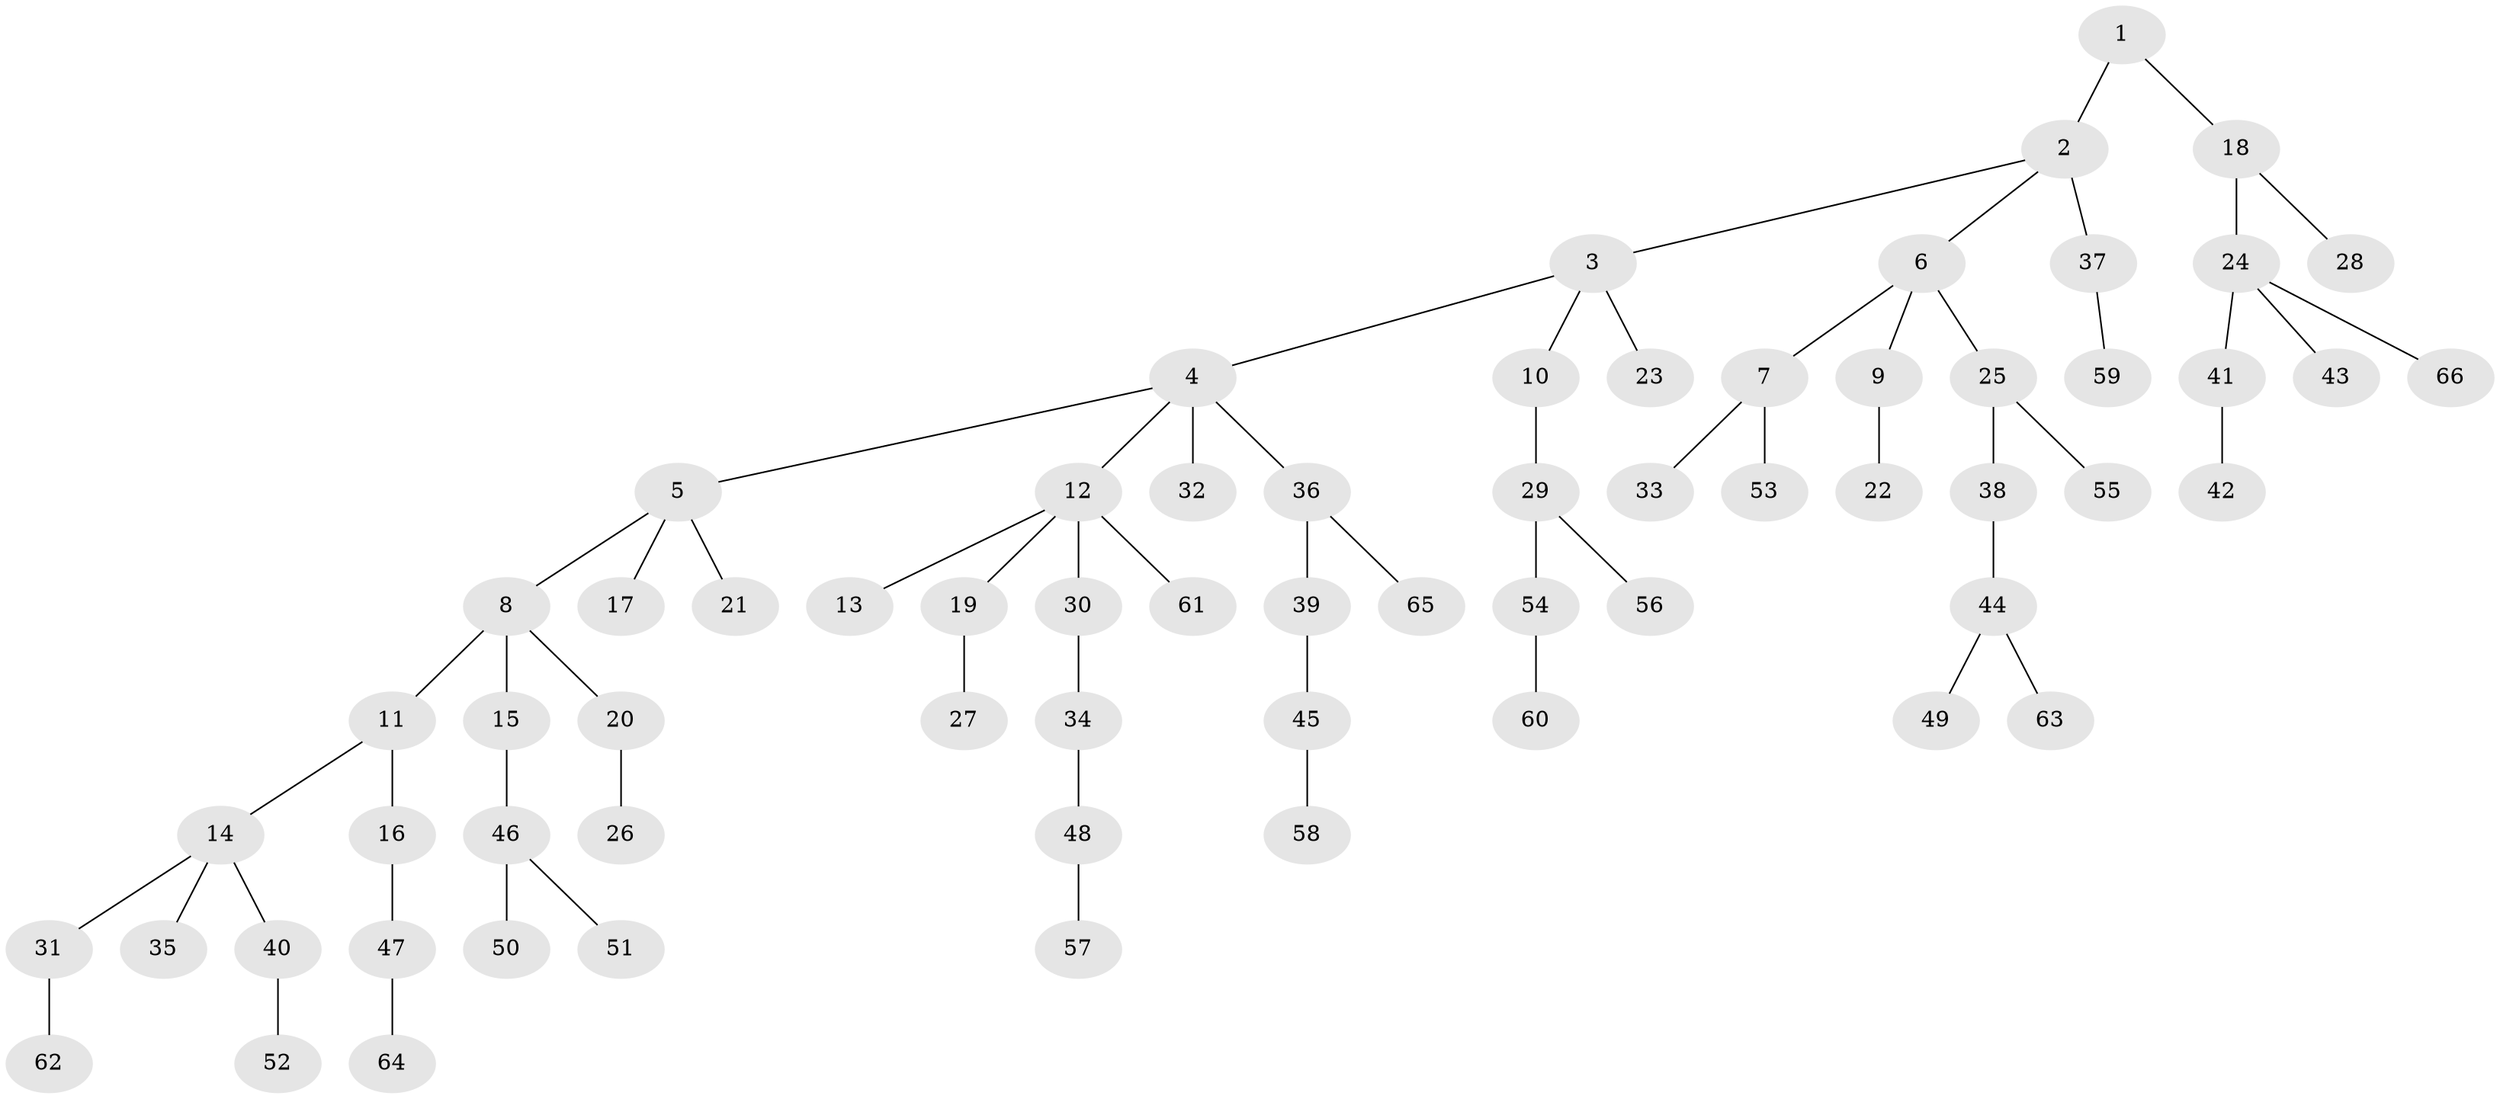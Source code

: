 // coarse degree distribution, {2: 0.3181818181818182, 3: 0.22727272727272727, 4: 0.045454545454545456, 1: 0.4090909090909091}
// Generated by graph-tools (version 1.1) at 2025/37/03/04/25 23:37:17]
// undirected, 66 vertices, 65 edges
graph export_dot {
  node [color=gray90,style=filled];
  1;
  2;
  3;
  4;
  5;
  6;
  7;
  8;
  9;
  10;
  11;
  12;
  13;
  14;
  15;
  16;
  17;
  18;
  19;
  20;
  21;
  22;
  23;
  24;
  25;
  26;
  27;
  28;
  29;
  30;
  31;
  32;
  33;
  34;
  35;
  36;
  37;
  38;
  39;
  40;
  41;
  42;
  43;
  44;
  45;
  46;
  47;
  48;
  49;
  50;
  51;
  52;
  53;
  54;
  55;
  56;
  57;
  58;
  59;
  60;
  61;
  62;
  63;
  64;
  65;
  66;
  1 -- 2;
  1 -- 18;
  2 -- 3;
  2 -- 6;
  2 -- 37;
  3 -- 4;
  3 -- 10;
  3 -- 23;
  4 -- 5;
  4 -- 12;
  4 -- 32;
  4 -- 36;
  5 -- 8;
  5 -- 17;
  5 -- 21;
  6 -- 7;
  6 -- 9;
  6 -- 25;
  7 -- 33;
  7 -- 53;
  8 -- 11;
  8 -- 15;
  8 -- 20;
  9 -- 22;
  10 -- 29;
  11 -- 14;
  11 -- 16;
  12 -- 13;
  12 -- 19;
  12 -- 30;
  12 -- 61;
  14 -- 31;
  14 -- 35;
  14 -- 40;
  15 -- 46;
  16 -- 47;
  18 -- 24;
  18 -- 28;
  19 -- 27;
  20 -- 26;
  24 -- 41;
  24 -- 43;
  24 -- 66;
  25 -- 38;
  25 -- 55;
  29 -- 54;
  29 -- 56;
  30 -- 34;
  31 -- 62;
  34 -- 48;
  36 -- 39;
  36 -- 65;
  37 -- 59;
  38 -- 44;
  39 -- 45;
  40 -- 52;
  41 -- 42;
  44 -- 49;
  44 -- 63;
  45 -- 58;
  46 -- 50;
  46 -- 51;
  47 -- 64;
  48 -- 57;
  54 -- 60;
}
